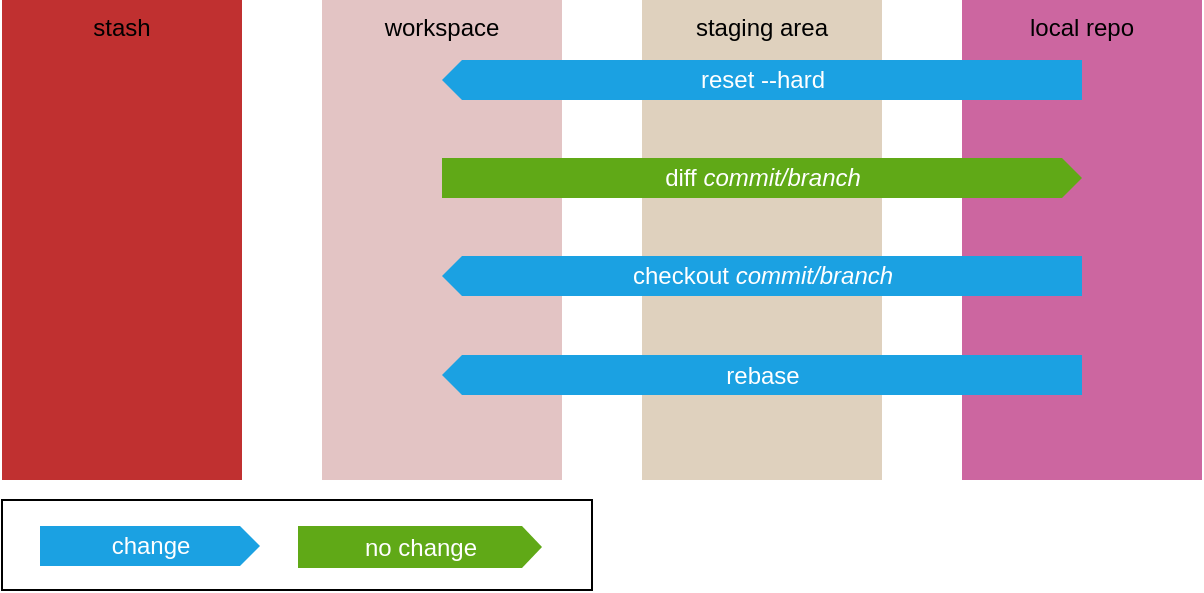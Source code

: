 <mxfile version="10.8.0" type="device"><diagram id="B9VVohPpRAvPFJ8CjzvX" name="Total"><mxGraphModel dx="961" dy="508" grid="1" gridSize="10" guides="1" tooltips="1" connect="1" arrows="1" fold="1" page="1" pageScale="1" pageWidth="850" pageHeight="1100" math="0" shadow="0"><root><mxCell id="shdkjnCilJ7SN1H2Ul9f-0"/><mxCell id="shdkjnCilJ7SN1H2Ul9f-1" style="locked=1;" parent="shdkjnCilJ7SN1H2Ul9f-0"/><mxCell id="shdkjnCilJ7SN1H2Ul9f-3" value="workspace" style="rounded=0;whiteSpace=wrap;html=1;fillColor=#e3c4c4;strokeColor=none;verticalAlign=top;" parent="shdkjnCilJ7SN1H2Ul9f-1" vertex="1"><mxGeometry x="200" y="40" width="120" height="240" as="geometry"/></mxCell><mxCell id="shdkjnCilJ7SN1H2Ul9f-4" value="staging area" style="rounded=0;whiteSpace=wrap;html=1;fillColor=#dfd1be;strokeColor=none;verticalAlign=top;" parent="shdkjnCilJ7SN1H2Ul9f-1" vertex="1"><mxGeometry x="360" y="40" width="120" height="240" as="geometry"/></mxCell><mxCell id="shdkjnCilJ7SN1H2Ul9f-5" value="local repo" style="rounded=0;whiteSpace=wrap;html=1;fillColor=#cc66a0;strokeColor=none;verticalAlign=top;" parent="shdkjnCilJ7SN1H2Ul9f-1" vertex="1"><mxGeometry x="520" y="40" width="120" height="240" as="geometry"/></mxCell><mxCell id="k0FKR58Xi8VVIi9Twlin-15" value="stash" style="rounded=0;whiteSpace=wrap;html=1;fillColor=#c03030;strokeColor=none;verticalAlign=top;" parent="shdkjnCilJ7SN1H2Ul9f-1" vertex="1"><mxGeometry x="40" y="40" width="120" height="240" as="geometry"/></mxCell><object label="Workspace" id="shdkjnCilJ7SN1H2Ul9f-6"><mxCell style="locked=1;" parent="shdkjnCilJ7SN1H2Ul9f-0" visible="0"/></object><mxCell id="1I3yMYwFnFtoTk5Pz-JV-1" value="add" style="html=1;shadow=0;dashed=0;align=center;verticalAlign=middle;shape=mxgraph.arrows2.arrow;dy=0;dx=10;notch=0;fillColor=#1ba1e2;fontColor=#ffffff;strokeColor=none;" parent="shdkjnCilJ7SN1H2Ul9f-6" vertex="1"><mxGeometry x="260" y="70" width="155" height="20" as="geometry"/></mxCell><mxCell id="1I3yMYwFnFtoTk5Pz-JV-2" value="rm" style="html=1;shadow=0;dashed=0;align=center;verticalAlign=middle;shape=mxgraph.arrows2.arrow;dy=0;dx=10;notch=0;fillColor=#1ba1e2;fontColor=#ffffff;strokeColor=none;" parent="shdkjnCilJ7SN1H2Ul9f-6" vertex="1"><mxGeometry x="260" y="144" width="155" height="20" as="geometry"/></mxCell><mxCell id="k0FKR58Xi8VVIi9Twlin-0" value="revert" style="html=1;shadow=0;dashed=0;align=center;verticalAlign=middle;shape=mxgraph.arrows2.arrow;dy=0;dx=10;notch=0;fillColor=#1ba1e2;fontColor=#ffffff;strokeColor=none;direction=west;" parent="shdkjnCilJ7SN1H2Ul9f-6" vertex="1"><mxGeometry x="260" y="182" width="320" height="20" as="geometry"/></mxCell><mxCell id="k0FKR58Xi8VVIi9Twlin-1" value="reset --hard" style="html=1;shadow=0;dashed=0;align=center;verticalAlign=middle;shape=mxgraph.arrows2.arrow;dy=0;dx=10;notch=0;fillColor=#1ba1e2;fontColor=#ffffff;strokeColor=none;direction=west;" parent="shdkjnCilJ7SN1H2Ul9f-6" vertex="1"><mxGeometry x="260" y="219" width="320" height="20" as="geometry"/></mxCell><mxCell id="k0FKR58Xi8VVIi9Twlin-6" value="diff" style="html=1;shadow=0;dashed=0;align=center;verticalAlign=middle;shape=mxgraph.arrows2.arrow;dy=0;dx=10;notch=0;fillColor=#60a917;fontColor=#ffffff;strokeColor=none;" parent="shdkjnCilJ7SN1H2Ul9f-6" vertex="1"><mxGeometry x="260" y="107" width="155" height="20" as="geometry"/></mxCell><mxCell id="k0FKR58Xi8VVIi9Twlin-10" value="merge" style="html=1;shadow=0;dashed=0;align=center;verticalAlign=middle;shape=mxgraph.arrows2.arrow;dy=0;dx=10;notch=0;fillColor=#1ba1e2;fontColor=#ffffff;strokeColor=none;direction=west;" parent="shdkjnCilJ7SN1H2Ul9f-6" vertex="1"><mxGeometry x="260" y="256" width="320" height="20" as="geometry"/></mxCell><mxCell id="k0FKR58Xi8VVIi9Twlin-16" value="stash" style="html=1;shadow=0;dashed=0;align=center;verticalAlign=middle;shape=mxgraph.arrows2.arrow;dy=0;dx=10;notch=0;fillColor=#1ba1e2;fontColor=#ffffff;strokeColor=none;direction=west;" parent="shdkjnCilJ7SN1H2Ul9f-6" vertex="1"><mxGeometry x="92" y="144" width="155" height="20" as="geometry"/></mxCell><mxCell id="k0FKR58Xi8VVIi9Twlin-3" value="Staging" style="locked=1;" parent="shdkjnCilJ7SN1H2Ul9f-0" visible="0"/><mxCell id="k0FKR58Xi8VVIi9Twlin-4" value="reset --soft" style="shadow=0;dashed=0;align=center;verticalAlign=middle;shape=mxgraph.arrows2.arrow;dy=0;dx=10;notch=0;fillColor=#1ba1e2;rotation=0;html=1;horizontal=1;direction=west;strokeColor=none;fontColor=#ffffff;" parent="k0FKR58Xi8VVIi9Twlin-3" vertex="1"><mxGeometry x="425" y="70" width="155" height="20" as="geometry"/></mxCell><mxCell id="k0FKR58Xi8VVIi9Twlin-9" value="commit" style="html=1;shadow=0;dashed=0;align=center;verticalAlign=middle;shape=mxgraph.arrows2.arrow;dy=0;dx=10;notch=0;fillColor=#1ba1e2;strokeColor=none;fontColor=#ffffff;" parent="k0FKR58Xi8VVIi9Twlin-3" vertex="1"><mxGeometry x="425" y="155" width="155" height="20" as="geometry"/></mxCell><mxCell id="k0FKR58Xi8VVIi9Twlin-11" value="checkout &lt;i&gt;files/dir&lt;/i&gt;" style="html=1;shadow=0;dashed=0;align=center;verticalAlign=middle;shape=mxgraph.arrows2.arrow;dy=0;dx=10;notch=0;fillColor=#1ba1e2;fontColor=#ffffff;strokeColor=none;direction=west;" parent="k0FKR58Xi8VVIi9Twlin-3" vertex="1"><mxGeometry x="260" y="240" width="155" height="20" as="geometry"/></mxCell><mxCell id="k0FKR58Xi8VVIi9Twlin-12" value="LocalRepo" style="locked=1;" parent="shdkjnCilJ7SN1H2Ul9f-0"/><mxCell id="k0FKR58Xi8VVIi9Twlin-13" value="diff &lt;i&gt;commit/branch&lt;/i&gt;" style="html=1;shadow=0;dashed=0;align=center;verticalAlign=middle;shape=mxgraph.arrows2.arrow;dy=0;dx=10;notch=0;fillColor=#60a917;fontColor=#ffffff;strokeColor=none;" parent="k0FKR58Xi8VVIi9Twlin-12" vertex="1"><mxGeometry x="260" y="119" width="320" height="20" as="geometry"/></mxCell><mxCell id="k0FKR58Xi8VVIi9Twlin-14" value="reset --hard" style="shadow=0;dashed=0;align=center;verticalAlign=middle;shape=mxgraph.arrows2.arrow;dy=0;dx=10;notch=0;fillColor=#1ba1e2;rotation=0;html=1;horizontal=1;direction=west;strokeColor=none;fontColor=#ffffff;" parent="k0FKR58Xi8VVIi9Twlin-12" vertex="1"><mxGeometry x="260" y="70" width="320" height="20" as="geometry"/></mxCell><mxCell id="k0FKR58Xi8VVIi9Twlin-21" value="checkout &lt;i&gt;commit/branch&lt;/i&gt;" style="shadow=0;dashed=0;align=center;verticalAlign=middle;shape=mxgraph.arrows2.arrow;dy=0;dx=10;notch=0;fillColor=#1ba1e2;rotation=0;html=1;horizontal=1;direction=west;strokeColor=none;fontColor=#ffffff;" parent="k0FKR58Xi8VVIi9Twlin-12" vertex="1"><mxGeometry x="260" y="168" width="320" height="20" as="geometry"/></mxCell><mxCell id="k0FKR58Xi8VVIi9Twlin-22" value="rebase" style="shadow=0;dashed=0;align=center;verticalAlign=middle;shape=mxgraph.arrows2.arrow;dy=0;dx=10;notch=0;fillColor=#1ba1e2;rotation=0;html=1;horizontal=1;direction=west;strokeColor=none;fontColor=#ffffff;" parent="k0FKR58Xi8VVIi9Twlin-12" vertex="1"><mxGeometry x="260" y="217.5" width="320" height="20" as="geometry"/></mxCell><mxCell id="k0FKR58Xi8VVIi9Twlin-23" value="Legend" style="locked=1;" parent="shdkjnCilJ7SN1H2Ul9f-0"/><mxCell id="ML3B585M88qbQMtRG5zZ-0" value="" style="group" parent="k0FKR58Xi8VVIi9Twlin-23" vertex="1" connectable="0"><mxGeometry x="40" y="290" width="295" height="45" as="geometry"/></mxCell><mxCell id="k0FKR58Xi8VVIi9Twlin-24" value="" style="rounded=0;whiteSpace=wrap;html=1;resizeWidth=0;" parent="ML3B585M88qbQMtRG5zZ-0" vertex="1"><mxGeometry width="295" height="45" as="geometry"/></mxCell><mxCell id="k0FKR58Xi8VVIi9Twlin-31" value="no change" style="html=1;shadow=0;dashed=0;align=center;verticalAlign=middle;shape=mxgraph.arrows2.arrow;dy=0;dx=10;notch=0;fillColor=#60a917;fontColor=#ffffff;strokeColor=none;" parent="ML3B585M88qbQMtRG5zZ-0" vertex="1"><mxGeometry x="148" y="13" width="122" height="21" as="geometry"/></mxCell><mxCell id="k0FKR58Xi8VVIi9Twlin-32" value="change" style="html=1;shadow=0;dashed=0;align=center;verticalAlign=middle;shape=mxgraph.arrows2.arrow;dy=0;dx=10;notch=0;fillColor=#1ba1e2;fontColor=#ffffff;strokeColor=none;direction=east;" parent="ML3B585M88qbQMtRG5zZ-0" vertex="1"><mxGeometry x="19" y="13" width="110" height="20" as="geometry"/></mxCell></root></mxGraphModel></diagram></mxfile>